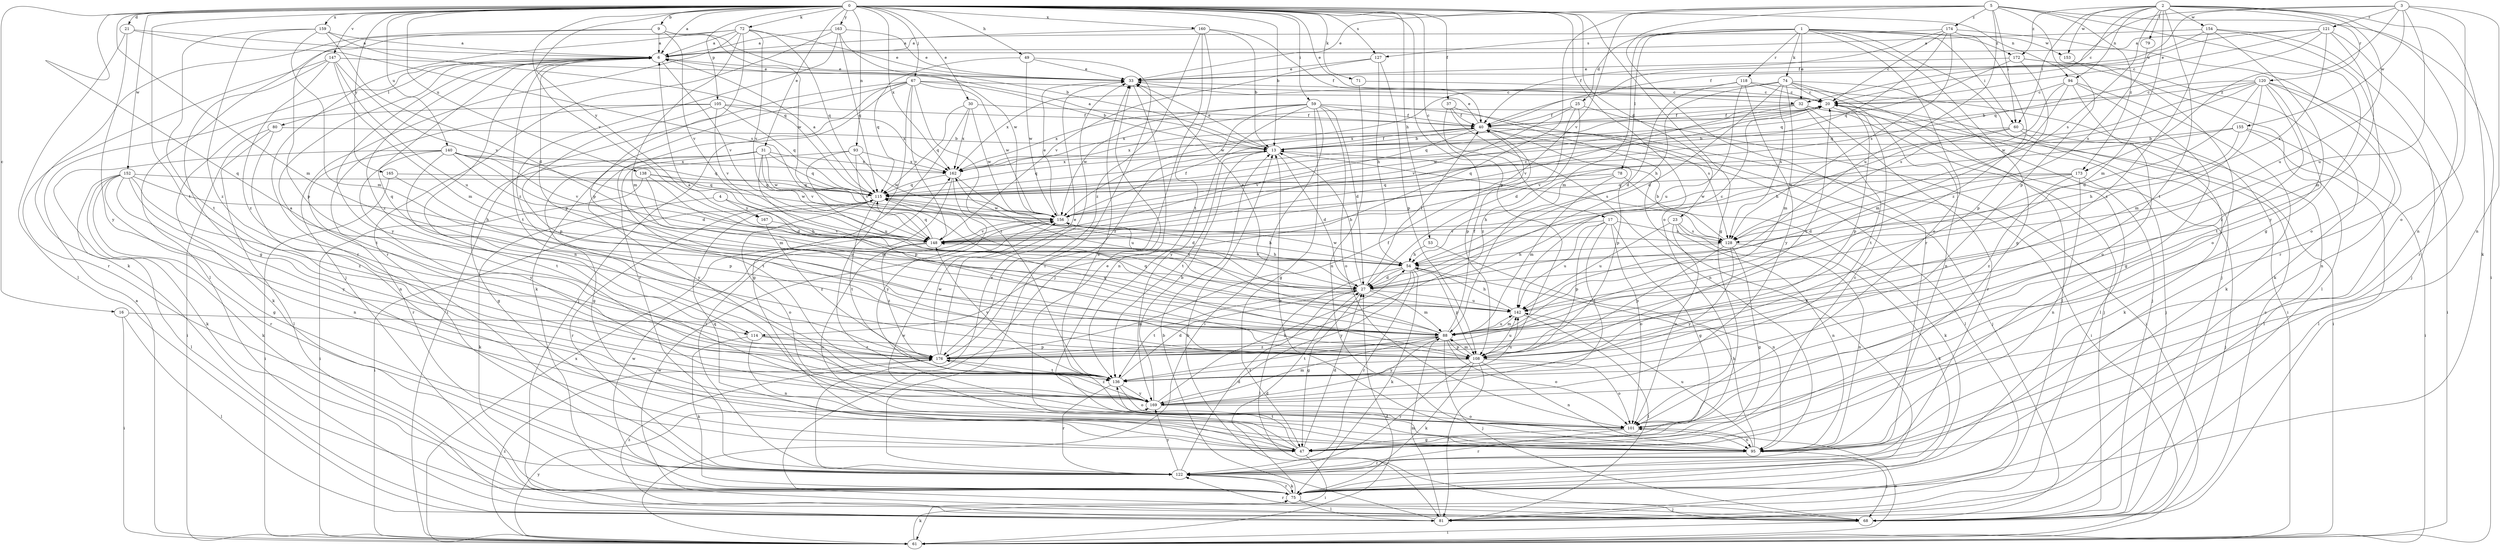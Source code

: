 strict digraph  {
0;
1;
2;
3;
4;
5;
6;
9;
13;
16;
17;
20;
21;
23;
25;
27;
30;
31;
32;
33;
37;
40;
47;
49;
53;
54;
59;
60;
61;
67;
68;
71;
72;
74;
75;
78;
79;
80;
81;
88;
93;
94;
95;
101;
105;
108;
114;
115;
118;
120;
121;
122;
127;
128;
136;
138;
140;
142;
147;
148;
152;
153;
154;
155;
156;
159;
160;
162;
163;
165;
167;
169;
172;
173;
174;
176;
0 -> 6  [label=a];
0 -> 9  [label=b];
0 -> 13  [label=b];
0 -> 16  [label=c];
0 -> 17  [label=c];
0 -> 21  [label=d];
0 -> 23  [label=d];
0 -> 30  [label=e];
0 -> 31  [label=e];
0 -> 32  [label=e];
0 -> 37  [label=f];
0 -> 47  [label=g];
0 -> 49  [label=h];
0 -> 53  [label=h];
0 -> 59  [label=i];
0 -> 67  [label=j];
0 -> 71  [label=k];
0 -> 72  [label=k];
0 -> 88  [label=m];
0 -> 93  [label=n];
0 -> 94  [label=n];
0 -> 101  [label=o];
0 -> 105  [label=p];
0 -> 108  [label=p];
0 -> 114  [label=q];
0 -> 127  [label=s];
0 -> 136  [label=t];
0 -> 138  [label=u];
0 -> 140  [label=u];
0 -> 147  [label=v];
0 -> 148  [label=v];
0 -> 152  [label=w];
0 -> 159  [label=x];
0 -> 160  [label=x];
0 -> 162  [label=x];
0 -> 163  [label=y];
0 -> 165  [label=y];
0 -> 167  [label=y];
1 -> 25  [label=d];
1 -> 32  [label=e];
1 -> 47  [label=g];
1 -> 60  [label=i];
1 -> 68  [label=j];
1 -> 74  [label=k];
1 -> 78  [label=l];
1 -> 88  [label=m];
1 -> 101  [label=o];
1 -> 118  [label=r];
1 -> 127  [label=s];
1 -> 153  [label=w];
1 -> 172  [label=z];
2 -> 20  [label=c];
2 -> 60  [label=i];
2 -> 75  [label=k];
2 -> 79  [label=l];
2 -> 88  [label=m];
2 -> 94  [label=n];
2 -> 95  [label=n];
2 -> 120  [label=r];
2 -> 128  [label=s];
2 -> 136  [label=t];
2 -> 142  [label=u];
2 -> 153  [label=w];
2 -> 154  [label=w];
2 -> 172  [label=z];
3 -> 32  [label=e];
3 -> 40  [label=f];
3 -> 95  [label=n];
3 -> 101  [label=o];
3 -> 121  [label=r];
3 -> 142  [label=u];
3 -> 155  [label=w];
3 -> 173  [label=z];
4 -> 54  [label=h];
4 -> 75  [label=k];
4 -> 167  [label=y];
5 -> 33  [label=e];
5 -> 47  [label=g];
5 -> 60  [label=i];
5 -> 61  [label=i];
5 -> 108  [label=p];
5 -> 114  [label=q];
5 -> 122  [label=r];
5 -> 142  [label=u];
5 -> 148  [label=v];
5 -> 173  [label=z];
5 -> 174  [label=z];
6 -> 33  [label=e];
6 -> 80  [label=l];
6 -> 95  [label=n];
6 -> 108  [label=p];
6 -> 114  [label=q];
6 -> 136  [label=t];
6 -> 148  [label=v];
6 -> 169  [label=y];
6 -> 176  [label=z];
9 -> 6  [label=a];
9 -> 13  [label=b];
9 -> 75  [label=k];
9 -> 108  [label=p];
9 -> 148  [label=v];
9 -> 156  [label=w];
13 -> 6  [label=a];
13 -> 27  [label=d];
13 -> 33  [label=e];
13 -> 40  [label=f];
13 -> 115  [label=q];
13 -> 128  [label=s];
13 -> 136  [label=t];
13 -> 162  [label=x];
16 -> 61  [label=i];
16 -> 81  [label=l];
16 -> 88  [label=m];
17 -> 47  [label=g];
17 -> 101  [label=o];
17 -> 108  [label=p];
17 -> 128  [label=s];
17 -> 136  [label=t];
17 -> 142  [label=u];
17 -> 148  [label=v];
20 -> 40  [label=f];
20 -> 68  [label=j];
20 -> 81  [label=l];
20 -> 108  [label=p];
20 -> 115  [label=q];
20 -> 156  [label=w];
20 -> 162  [label=x];
21 -> 6  [label=a];
21 -> 81  [label=l];
21 -> 128  [label=s];
21 -> 169  [label=y];
23 -> 75  [label=k];
23 -> 95  [label=n];
23 -> 101  [label=o];
23 -> 128  [label=s];
23 -> 142  [label=u];
25 -> 27  [label=d];
25 -> 40  [label=f];
25 -> 61  [label=i];
25 -> 148  [label=v];
25 -> 176  [label=z];
27 -> 13  [label=b];
27 -> 20  [label=c];
27 -> 33  [label=e];
27 -> 40  [label=f];
27 -> 47  [label=g];
27 -> 88  [label=m];
27 -> 136  [label=t];
27 -> 142  [label=u];
30 -> 40  [label=f];
30 -> 47  [label=g];
30 -> 115  [label=q];
30 -> 156  [label=w];
30 -> 162  [label=x];
31 -> 47  [label=g];
31 -> 108  [label=p];
31 -> 115  [label=q];
31 -> 136  [label=t];
31 -> 148  [label=v];
31 -> 156  [label=w];
31 -> 162  [label=x];
31 -> 169  [label=y];
32 -> 40  [label=f];
32 -> 61  [label=i];
32 -> 68  [label=j];
32 -> 122  [label=r];
32 -> 136  [label=t];
32 -> 148  [label=v];
32 -> 162  [label=x];
33 -> 20  [label=c];
33 -> 95  [label=n];
37 -> 40  [label=f];
37 -> 75  [label=k];
37 -> 95  [label=n];
37 -> 108  [label=p];
40 -> 13  [label=b];
40 -> 33  [label=e];
40 -> 61  [label=i];
40 -> 68  [label=j];
40 -> 81  [label=l];
40 -> 108  [label=p];
40 -> 148  [label=v];
40 -> 162  [label=x];
47 -> 20  [label=c];
47 -> 27  [label=d];
47 -> 33  [label=e];
47 -> 61  [label=i];
47 -> 115  [label=q];
47 -> 136  [label=t];
47 -> 156  [label=w];
49 -> 33  [label=e];
49 -> 115  [label=q];
49 -> 122  [label=r];
49 -> 156  [label=w];
53 -> 54  [label=h];
53 -> 95  [label=n];
54 -> 27  [label=d];
54 -> 75  [label=k];
54 -> 81  [label=l];
54 -> 108  [label=p];
54 -> 122  [label=r];
54 -> 148  [label=v];
54 -> 156  [label=w];
54 -> 169  [label=y];
59 -> 27  [label=d];
59 -> 40  [label=f];
59 -> 47  [label=g];
59 -> 61  [label=i];
59 -> 101  [label=o];
59 -> 128  [label=s];
59 -> 156  [label=w];
59 -> 162  [label=x];
59 -> 169  [label=y];
59 -> 176  [label=z];
60 -> 13  [label=b];
60 -> 54  [label=h];
60 -> 75  [label=k];
60 -> 81  [label=l];
60 -> 148  [label=v];
61 -> 6  [label=a];
61 -> 27  [label=d];
61 -> 75  [label=k];
61 -> 101  [label=o];
61 -> 162  [label=x];
61 -> 169  [label=y];
61 -> 176  [label=z];
67 -> 13  [label=b];
67 -> 20  [label=c];
67 -> 61  [label=i];
67 -> 68  [label=j];
67 -> 75  [label=k];
67 -> 101  [label=o];
67 -> 122  [label=r];
67 -> 136  [label=t];
67 -> 148  [label=v];
67 -> 156  [label=w];
68 -> 13  [label=b];
68 -> 20  [label=c];
68 -> 61  [label=i];
68 -> 122  [label=r];
68 -> 156  [label=w];
68 -> 176  [label=z];
71 -> 20  [label=c];
71 -> 95  [label=n];
72 -> 6  [label=a];
72 -> 33  [label=e];
72 -> 68  [label=j];
72 -> 81  [label=l];
72 -> 88  [label=m];
72 -> 108  [label=p];
72 -> 115  [label=q];
72 -> 122  [label=r];
72 -> 148  [label=v];
74 -> 20  [label=c];
74 -> 27  [label=d];
74 -> 54  [label=h];
74 -> 68  [label=j];
74 -> 81  [label=l];
74 -> 88  [label=m];
74 -> 95  [label=n];
74 -> 128  [label=s];
74 -> 156  [label=w];
75 -> 27  [label=d];
75 -> 68  [label=j];
75 -> 81  [label=l];
75 -> 122  [label=r];
75 -> 156  [label=w];
78 -> 54  [label=h];
78 -> 75  [label=k];
78 -> 88  [label=m];
78 -> 115  [label=q];
79 -> 128  [label=s];
80 -> 13  [label=b];
80 -> 61  [label=i];
80 -> 81  [label=l];
80 -> 95  [label=n];
81 -> 13  [label=b];
81 -> 88  [label=m];
88 -> 40  [label=f];
88 -> 68  [label=j];
88 -> 101  [label=o];
88 -> 108  [label=p];
88 -> 115  [label=q];
88 -> 136  [label=t];
88 -> 142  [label=u];
88 -> 162  [label=x];
88 -> 169  [label=y];
88 -> 176  [label=z];
93 -> 47  [label=g];
93 -> 142  [label=u];
93 -> 148  [label=v];
93 -> 156  [label=w];
93 -> 162  [label=x];
94 -> 20  [label=c];
94 -> 47  [label=g];
94 -> 75  [label=k];
94 -> 88  [label=m];
94 -> 101  [label=o];
94 -> 128  [label=s];
95 -> 13  [label=b];
95 -> 54  [label=h];
95 -> 68  [label=j];
95 -> 122  [label=r];
95 -> 142  [label=u];
101 -> 33  [label=e];
101 -> 47  [label=g];
101 -> 95  [label=n];
101 -> 122  [label=r];
105 -> 40  [label=f];
105 -> 75  [label=k];
105 -> 108  [label=p];
105 -> 115  [label=q];
105 -> 136  [label=t];
105 -> 148  [label=v];
105 -> 162  [label=x];
108 -> 20  [label=c];
108 -> 75  [label=k];
108 -> 81  [label=l];
108 -> 88  [label=m];
108 -> 95  [label=n];
108 -> 101  [label=o];
108 -> 115  [label=q];
108 -> 122  [label=r];
108 -> 136  [label=t];
108 -> 142  [label=u];
114 -> 75  [label=k];
114 -> 95  [label=n];
114 -> 108  [label=p];
114 -> 176  [label=z];
115 -> 6  [label=a];
115 -> 27  [label=d];
115 -> 61  [label=i];
115 -> 101  [label=o];
115 -> 122  [label=r];
115 -> 136  [label=t];
115 -> 156  [label=w];
118 -> 20  [label=c];
118 -> 27  [label=d];
118 -> 61  [label=i];
118 -> 142  [label=u];
118 -> 162  [label=x];
118 -> 169  [label=y];
120 -> 13  [label=b];
120 -> 20  [label=c];
120 -> 27  [label=d];
120 -> 61  [label=i];
120 -> 88  [label=m];
120 -> 95  [label=n];
120 -> 115  [label=q];
120 -> 136  [label=t];
120 -> 156  [label=w];
120 -> 176  [label=z];
121 -> 6  [label=a];
121 -> 20  [label=c];
121 -> 33  [label=e];
121 -> 88  [label=m];
121 -> 115  [label=q];
121 -> 122  [label=r];
121 -> 128  [label=s];
122 -> 27  [label=d];
122 -> 33  [label=e];
122 -> 75  [label=k];
122 -> 169  [label=y];
127 -> 33  [label=e];
127 -> 54  [label=h];
127 -> 108  [label=p];
127 -> 148  [label=v];
128 -> 13  [label=b];
128 -> 47  [label=g];
128 -> 54  [label=h];
128 -> 95  [label=n];
128 -> 108  [label=p];
128 -> 169  [label=y];
136 -> 27  [label=d];
136 -> 101  [label=o];
136 -> 122  [label=r];
136 -> 142  [label=u];
136 -> 148  [label=v];
136 -> 169  [label=y];
138 -> 27  [label=d];
138 -> 61  [label=i];
138 -> 88  [label=m];
138 -> 115  [label=q];
138 -> 156  [label=w];
140 -> 27  [label=d];
140 -> 75  [label=k];
140 -> 88  [label=m];
140 -> 115  [label=q];
140 -> 122  [label=r];
140 -> 136  [label=t];
140 -> 148  [label=v];
140 -> 162  [label=x];
140 -> 169  [label=y];
142 -> 6  [label=a];
142 -> 54  [label=h];
142 -> 81  [label=l];
142 -> 88  [label=m];
147 -> 33  [label=e];
147 -> 47  [label=g];
147 -> 88  [label=m];
147 -> 122  [label=r];
147 -> 142  [label=u];
147 -> 148  [label=v];
147 -> 176  [label=z];
148 -> 54  [label=h];
148 -> 95  [label=n];
148 -> 115  [label=q];
148 -> 176  [label=z];
152 -> 47  [label=g];
152 -> 54  [label=h];
152 -> 75  [label=k];
152 -> 81  [label=l];
152 -> 95  [label=n];
152 -> 115  [label=q];
152 -> 122  [label=r];
152 -> 169  [label=y];
152 -> 176  [label=z];
153 -> 101  [label=o];
154 -> 6  [label=a];
154 -> 40  [label=f];
154 -> 68  [label=j];
154 -> 101  [label=o];
154 -> 169  [label=y];
154 -> 176  [label=z];
155 -> 13  [label=b];
155 -> 54  [label=h];
155 -> 61  [label=i];
155 -> 81  [label=l];
155 -> 148  [label=v];
156 -> 20  [label=c];
156 -> 33  [label=e];
156 -> 40  [label=f];
156 -> 54  [label=h];
156 -> 148  [label=v];
159 -> 6  [label=a];
159 -> 27  [label=d];
159 -> 88  [label=m];
159 -> 115  [label=q];
159 -> 136  [label=t];
159 -> 176  [label=z];
160 -> 6  [label=a];
160 -> 13  [label=b];
160 -> 40  [label=f];
160 -> 68  [label=j];
160 -> 136  [label=t];
160 -> 176  [label=z];
162 -> 115  [label=q];
162 -> 122  [label=r];
162 -> 142  [label=u];
162 -> 169  [label=y];
163 -> 6  [label=a];
163 -> 33  [label=e];
163 -> 115  [label=q];
163 -> 122  [label=r];
163 -> 156  [label=w];
163 -> 176  [label=z];
165 -> 61  [label=i];
165 -> 108  [label=p];
165 -> 115  [label=q];
167 -> 148  [label=v];
167 -> 176  [label=z];
169 -> 13  [label=b];
169 -> 54  [label=h];
169 -> 88  [label=m];
169 -> 101  [label=o];
169 -> 176  [label=z];
172 -> 33  [label=e];
172 -> 75  [label=k];
172 -> 81  [label=l];
172 -> 108  [label=p];
172 -> 115  [label=q];
173 -> 27  [label=d];
173 -> 68  [label=j];
173 -> 95  [label=n];
173 -> 115  [label=q];
173 -> 156  [label=w];
173 -> 176  [label=z];
174 -> 6  [label=a];
174 -> 20  [label=c];
174 -> 40  [label=f];
174 -> 115  [label=q];
174 -> 122  [label=r];
174 -> 128  [label=s];
174 -> 176  [label=z];
176 -> 6  [label=a];
176 -> 33  [label=e];
176 -> 40  [label=f];
176 -> 136  [label=t];
176 -> 156  [label=w];
}
